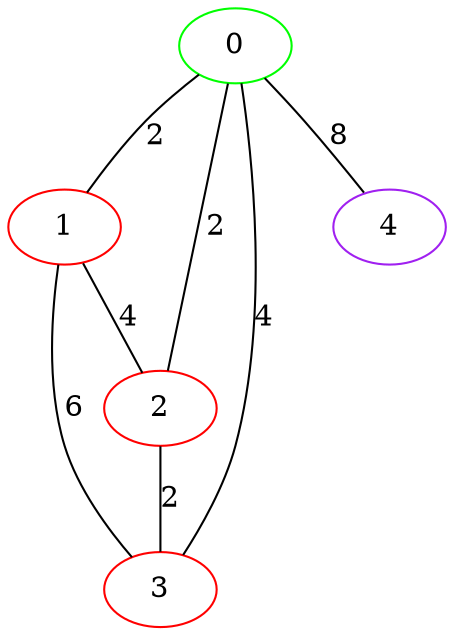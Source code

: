 graph "" {
0 [color=green, weight=2];
1 [color=red, weight=1];
2 [color=red, weight=1];
3 [color=red, weight=1];
4 [color=purple, weight=4];
0 -- 1  [key=0, label=2];
0 -- 2  [key=0, label=2];
0 -- 3  [key=0, label=4];
0 -- 4  [key=0, label=8];
1 -- 2  [key=0, label=4];
1 -- 3  [key=0, label=6];
2 -- 3  [key=0, label=2];
}
